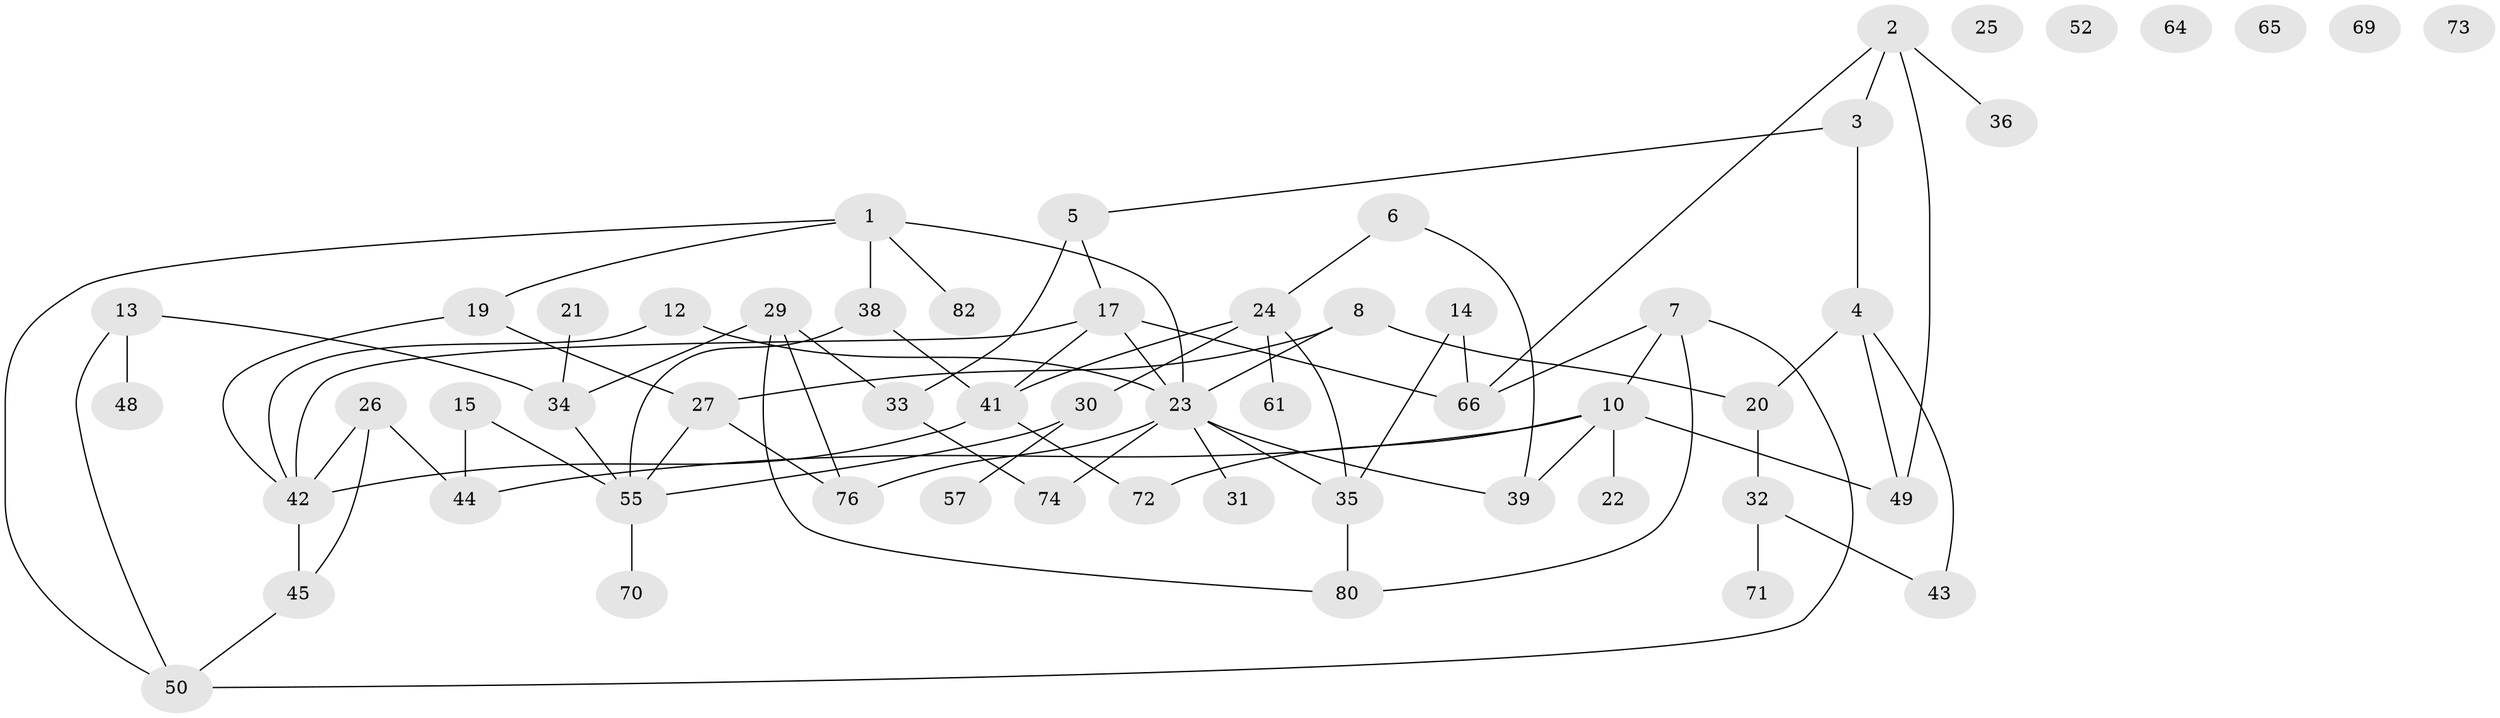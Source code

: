 // Generated by graph-tools (version 1.1) at 2025/23/03/03/25 07:23:26]
// undirected, 57 vertices, 79 edges
graph export_dot {
graph [start="1"]
  node [color=gray90,style=filled];
  1 [super="+9"];
  2 [super="+58"];
  3;
  4 [super="+81"];
  5 [super="+56"];
  6;
  7 [super="+28"];
  8;
  10 [super="+11"];
  12;
  13 [super="+18"];
  14 [super="+75"];
  15 [super="+16"];
  17 [super="+37"];
  19 [super="+85"];
  20 [super="+67"];
  21;
  22;
  23 [super="+47"];
  24 [super="+46"];
  25;
  26 [super="+63"];
  27 [super="+68"];
  29 [super="+79"];
  30 [super="+40"];
  31;
  32 [super="+53"];
  33 [super="+54"];
  34 [super="+51"];
  35 [super="+86"];
  36;
  38;
  39 [super="+83"];
  41 [super="+59"];
  42 [super="+60"];
  43;
  44;
  45;
  48;
  49;
  50 [super="+84"];
  52;
  55 [super="+62"];
  57;
  61;
  64;
  65;
  66 [super="+78"];
  69;
  70;
  71;
  72;
  73;
  74 [super="+77"];
  76;
  80;
  82;
  1 -- 38;
  1 -- 82;
  1 -- 50;
  1 -- 23;
  1 -- 19;
  2 -- 3;
  2 -- 36;
  2 -- 49;
  2 -- 66;
  3 -- 4;
  3 -- 5;
  4 -- 49;
  4 -- 43;
  4 -- 20;
  5 -- 33 [weight=2];
  5 -- 17;
  6 -- 24;
  6 -- 39;
  7 -- 50;
  7 -- 66;
  7 -- 80;
  7 -- 10;
  8 -- 23;
  8 -- 27;
  8 -- 20;
  10 -- 39;
  10 -- 49 [weight=2];
  10 -- 22;
  10 -- 72;
  10 -- 44;
  12 -- 23;
  12 -- 42;
  13 -- 48;
  13 -- 34;
  13 -- 50;
  14 -- 66;
  14 -- 35;
  15 -- 55;
  15 -- 44;
  17 -- 66 [weight=2];
  17 -- 42;
  17 -- 23;
  17 -- 41;
  19 -- 42;
  19 -- 27;
  20 -- 32;
  21 -- 34;
  23 -- 31;
  23 -- 39;
  23 -- 74;
  23 -- 76;
  23 -- 35;
  24 -- 30;
  24 -- 35;
  24 -- 61;
  24 -- 41;
  26 -- 44;
  26 -- 45;
  26 -- 42;
  27 -- 55;
  27 -- 76;
  29 -- 34;
  29 -- 80;
  29 -- 33;
  29 -- 76;
  30 -- 55;
  30 -- 57;
  32 -- 71;
  32 -- 43;
  33 -- 74;
  34 -- 55;
  35 -- 80;
  38 -- 41;
  38 -- 55;
  41 -- 42;
  41 -- 72;
  42 -- 45;
  45 -- 50;
  55 -- 70;
}
